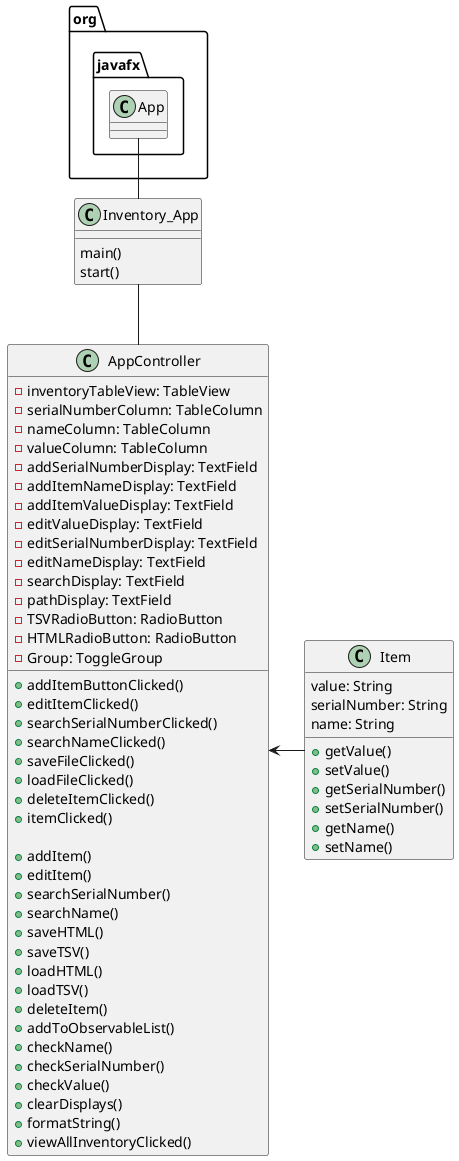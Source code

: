 @startuml
class Inventory_App{
    main()
    start()
}

class AppController{
    - inventoryTableView: TableView
    - serialNumberColumn: TableColumn
    - nameColumn: TableColumn
    - valueColumn: TableColumn
    - addSerialNumberDisplay: TextField
    - addItemNameDisplay: TextField
    - addItemValueDisplay: TextField
    - editValueDisplay: TextField
    - editSerialNumberDisplay: TextField
    - editNameDisplay: TextField
    - searchDisplay: TextField
    - pathDisplay: TextField
    - TSVRadioButton: RadioButton
    - HTMLRadioButton: RadioButton
    - Group: ToggleGroup

    + addItemButtonClicked()
    + editItemClicked()
    + searchSerialNumberClicked()
    + searchNameClicked()
    + saveFileClicked()
    + loadFileClicked()
    + deleteItemClicked()
    + itemClicked()

    + addItem()
    + editItem()
    + searchSerialNumber()
    + searchName()
    + saveHTML()
    + saveTSV()
    + loadHTML()
    + loadTSV()
    + deleteItem()
    + addToObservableList()
    + checkName()
    + checkSerialNumber()
    + checkValue()
    + clearDisplays()
    + formatString()
    + viewAllInventoryClicked()

}

class Item{
    value: String
    serialNumber: String
    name: String

    +getValue()
    +setValue()
    +getSerialNumber()
    +setSerialNumber()
    +getName()
    +setName()
}

org.javafx.App -- Inventory_App
Inventory_App -- AppController
AppController <- Item

@enduml